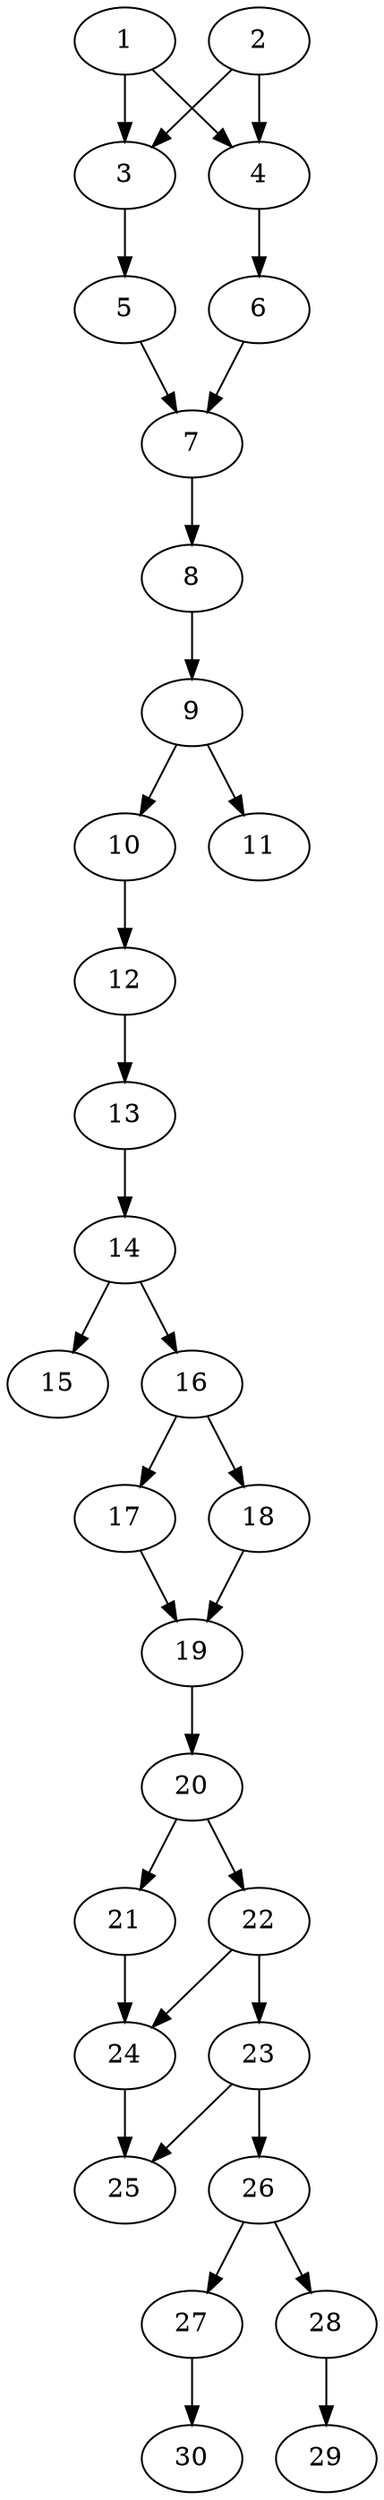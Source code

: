 // DAG automatically generated by daggen at Thu Oct  3 14:04:19 2019
// ./daggen --dot -n 30 --ccr 0.3 --fat 0.3 --regular 0.7 --density 0.6 --mindata 5242880 --maxdata 52428800 
digraph G {
  1 [size="109953707", alpha="0.15", expect_size="32986112"] 
  1 -> 3 [size ="32986112"]
  1 -> 4 [size ="32986112"]
  2 [size="167516160", alpha="0.06", expect_size="50254848"] 
  2 -> 3 [size ="50254848"]
  2 -> 4 [size ="50254848"]
  3 [size="55784107", alpha="0.07", expect_size="16735232"] 
  3 -> 5 [size ="16735232"]
  4 [size="143015253", alpha="0.03", expect_size="42904576"] 
  4 -> 6 [size ="42904576"]
  5 [size="140120747", alpha="0.20", expect_size="42036224"] 
  5 -> 7 [size ="42036224"]
  6 [size="146595840", alpha="0.06", expect_size="43978752"] 
  6 -> 7 [size ="43978752"]
  7 [size="119674880", alpha="0.07", expect_size="35902464"] 
  7 -> 8 [size ="35902464"]
  8 [size="166853973", alpha="0.06", expect_size="50056192"] 
  8 -> 9 [size ="50056192"]
  9 [size="88207360", alpha="0.17", expect_size="26462208"] 
  9 -> 10 [size ="26462208"]
  9 -> 11 [size ="26462208"]
  10 [size="68898133", alpha="0.08", expect_size="20669440"] 
  10 -> 12 [size ="20669440"]
  11 [size="33826133", alpha="0.19", expect_size="10147840"] 
  12 [size="152098133", alpha="0.20", expect_size="45629440"] 
  12 -> 13 [size ="45629440"]
  13 [size="43847680", alpha="0.17", expect_size="13154304"] 
  13 -> 14 [size ="13154304"]
  14 [size="95870293", alpha="0.16", expect_size="28761088"] 
  14 -> 15 [size ="28761088"]
  14 -> 16 [size ="28761088"]
  15 [size="119647573", alpha="0.06", expect_size="35894272"] 
  16 [size="117637120", alpha="0.06", expect_size="35291136"] 
  16 -> 17 [size ="35291136"]
  16 -> 18 [size ="35291136"]
  17 [size="163232427", alpha="0.14", expect_size="48969728"] 
  17 -> 19 [size ="48969728"]
  18 [size="62726827", alpha="0.14", expect_size="18818048"] 
  18 -> 19 [size ="18818048"]
  19 [size="112312320", alpha="0.02", expect_size="33693696"] 
  19 -> 20 [size ="33693696"]
  20 [size="88408747", alpha="0.07", expect_size="26522624"] 
  20 -> 21 [size ="26522624"]
  20 -> 22 [size ="26522624"]
  21 [size="154368000", alpha="0.03", expect_size="46310400"] 
  21 -> 24 [size ="46310400"]
  22 [size="143448747", alpha="0.19", expect_size="43034624"] 
  22 -> 23 [size ="43034624"]
  22 -> 24 [size ="43034624"]
  23 [size="141318827", alpha="0.19", expect_size="42395648"] 
  23 -> 25 [size ="42395648"]
  23 -> 26 [size ="42395648"]
  24 [size="115114667", alpha="0.16", expect_size="34534400"] 
  24 -> 25 [size ="34534400"]
  25 [size="84872533", alpha="0.08", expect_size="25461760"] 
  26 [size="132768427", alpha="0.16", expect_size="39830528"] 
  26 -> 27 [size ="39830528"]
  26 -> 28 [size ="39830528"]
  27 [size="21705387", alpha="0.18", expect_size="6511616"] 
  27 -> 30 [size ="6511616"]
  28 [size="132840107", alpha="0.18", expect_size="39852032"] 
  28 -> 29 [size ="39852032"]
  29 [size="88753493", alpha="0.08", expect_size="26626048"] 
  30 [size="104072533", alpha="0.04", expect_size="31221760"] 
}
